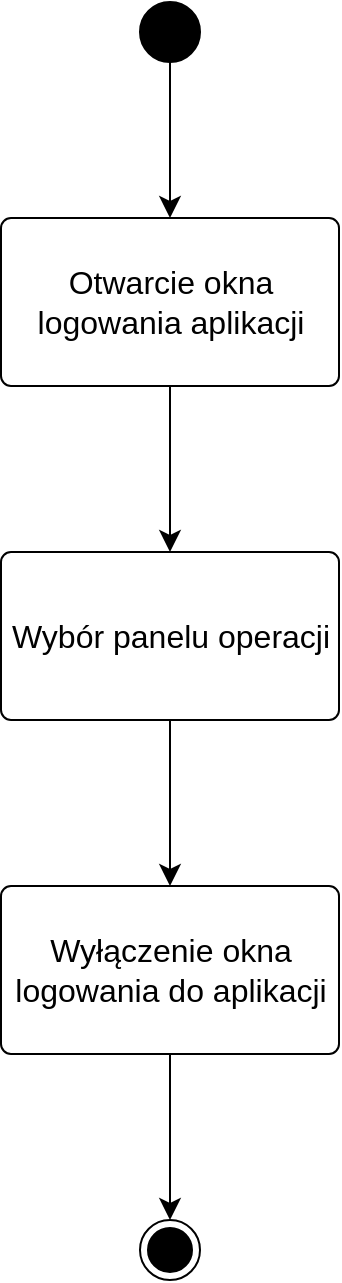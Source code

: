 <mxfile version="21.6.1" type="device">
  <diagram name="Strona-1" id="pZiLOS-h4rUN09upaWus">
    <mxGraphModel dx="1192" dy="1805" grid="0" gridSize="10" guides="1" tooltips="1" connect="1" arrows="1" fold="1" page="0" pageScale="1" pageWidth="827" pageHeight="1169" math="0" shadow="0">
      <root>
        <mxCell id="0" />
        <mxCell id="1" parent="0" />
        <mxCell id="jKPkh6eUJaieTXufwZ_y-4" style="edgeStyle=none;curved=1;rounded=0;orthogonalLoop=1;jettySize=auto;html=1;entryX=0.5;entryY=0;entryDx=0;entryDy=0;fontSize=12;startSize=8;endSize=8;" edge="1" parent="1" source="jKPkh6eUJaieTXufwZ_y-2" target="jKPkh6eUJaieTXufwZ_y-3">
          <mxGeometry relative="1" as="geometry" />
        </mxCell>
        <mxCell id="jKPkh6eUJaieTXufwZ_y-2" value="" style="ellipse;fillColor=strokeColor;html=1;fontSize=16;" vertex="1" parent="1">
          <mxGeometry x="42" y="-184" width="30" height="30" as="geometry" />
        </mxCell>
        <mxCell id="jKPkh6eUJaieTXufwZ_y-6" style="edgeStyle=none;curved=1;rounded=0;orthogonalLoop=1;jettySize=auto;html=1;entryX=0.5;entryY=0;entryDx=0;entryDy=0;fontSize=12;startSize=8;endSize=8;" edge="1" parent="1" source="jKPkh6eUJaieTXufwZ_y-3" target="jKPkh6eUJaieTXufwZ_y-5">
          <mxGeometry relative="1" as="geometry" />
        </mxCell>
        <mxCell id="jKPkh6eUJaieTXufwZ_y-3" value="Otwarcie okna logowania aplikacji" style="html=1;align=center;verticalAlign=middle;rounded=1;absoluteArcSize=1;arcSize=10;dashed=0;whiteSpace=wrap;fontSize=16;horizontal=1;" vertex="1" parent="1">
          <mxGeometry x="-27.5" y="-76" width="169" height="84" as="geometry" />
        </mxCell>
        <mxCell id="jKPkh6eUJaieTXufwZ_y-8" style="edgeStyle=none;curved=1;rounded=0;orthogonalLoop=1;jettySize=auto;html=1;entryX=0.5;entryY=0;entryDx=0;entryDy=0;fontSize=12;startSize=8;endSize=8;" edge="1" parent="1" source="jKPkh6eUJaieTXufwZ_y-5" target="jKPkh6eUJaieTXufwZ_y-7">
          <mxGeometry relative="1" as="geometry" />
        </mxCell>
        <mxCell id="jKPkh6eUJaieTXufwZ_y-5" value="Wybór panelu operacji" style="html=1;align=center;verticalAlign=middle;rounded=1;absoluteArcSize=1;arcSize=10;dashed=0;whiteSpace=wrap;fontSize=16;horizontal=1;" vertex="1" parent="1">
          <mxGeometry x="-27.5" y="91" width="169" height="84" as="geometry" />
        </mxCell>
        <mxCell id="jKPkh6eUJaieTXufwZ_y-10" value="" style="edgeStyle=none;curved=1;rounded=0;orthogonalLoop=1;jettySize=auto;html=1;fontSize=12;startSize=8;endSize=8;" edge="1" parent="1" source="jKPkh6eUJaieTXufwZ_y-7" target="jKPkh6eUJaieTXufwZ_y-9">
          <mxGeometry relative="1" as="geometry" />
        </mxCell>
        <mxCell id="jKPkh6eUJaieTXufwZ_y-7" value="Wyłączenie okna logowania do aplikacji" style="html=1;align=center;verticalAlign=middle;rounded=1;absoluteArcSize=1;arcSize=10;dashed=0;whiteSpace=wrap;fontSize=16;horizontal=1;" vertex="1" parent="1">
          <mxGeometry x="-27.5" y="258" width="169" height="84" as="geometry" />
        </mxCell>
        <mxCell id="jKPkh6eUJaieTXufwZ_y-9" value="" style="ellipse;html=1;shape=endState;fillColor=strokeColor;fontSize=16;" vertex="1" parent="1">
          <mxGeometry x="42" y="425" width="30" height="30" as="geometry" />
        </mxCell>
      </root>
    </mxGraphModel>
  </diagram>
</mxfile>
